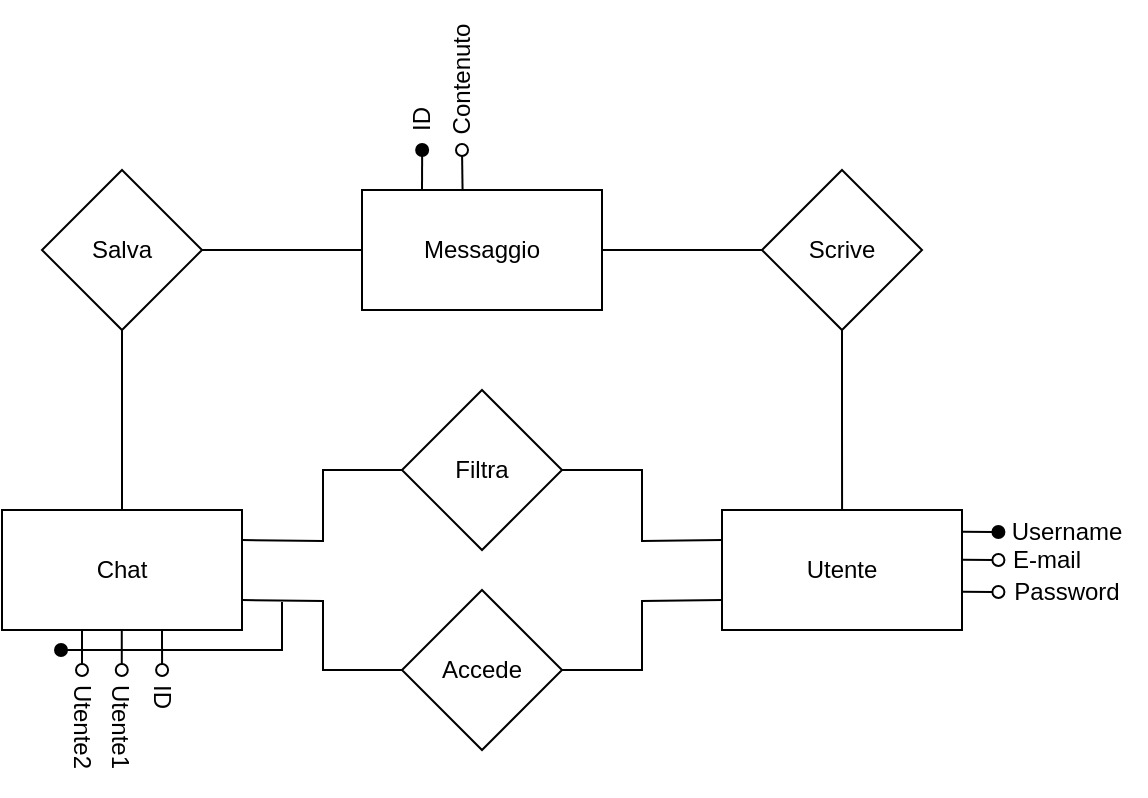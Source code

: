 <mxfile version="24.7.12">
  <diagram name="Pagina-1" id="URWoCnGh0hFeYDlUk39P">
    <mxGraphModel dx="1646" dy="1595" grid="1" gridSize="10" guides="1" tooltips="1" connect="1" arrows="1" fold="1" page="1" pageScale="1" pageWidth="827" pageHeight="1169" math="0" shadow="0">
      <root>
        <mxCell id="0" />
        <mxCell id="1" parent="0" />
        <mxCell id="QlIv8h_DcC1nqFkbuYg5-1" value="Utente" style="rounded=0;whiteSpace=wrap;html=1;" vertex="1" parent="1">
          <mxGeometry x="200" y="240" width="120" height="60" as="geometry" />
        </mxCell>
        <mxCell id="QlIv8h_DcC1nqFkbuYg5-10" value="Chat" style="rounded=0;whiteSpace=wrap;html=1;" vertex="1" parent="1">
          <mxGeometry x="-160" y="240" width="120" height="60" as="geometry" />
        </mxCell>
        <mxCell id="QlIv8h_DcC1nqFkbuYg5-37" style="edgeStyle=orthogonalEdgeStyle;rounded=0;orthogonalLoop=1;jettySize=auto;html=1;exitX=0;exitY=0.5;exitDx=0;exitDy=0;entryX=1;entryY=0.5;entryDx=0;entryDy=0;endArrow=none;endFill=0;" edge="1" parent="1" source="QlIv8h_DcC1nqFkbuYg5-16" target="QlIv8h_DcC1nqFkbuYg5-36">
          <mxGeometry relative="1" as="geometry" />
        </mxCell>
        <mxCell id="QlIv8h_DcC1nqFkbuYg5-16" value="Scrive" style="rhombus;whiteSpace=wrap;html=1;" vertex="1" parent="1">
          <mxGeometry x="220" y="70" width="80" height="80" as="geometry" />
        </mxCell>
        <mxCell id="QlIv8h_DcC1nqFkbuYg5-21" style="edgeStyle=orthogonalEdgeStyle;rounded=0;orthogonalLoop=1;jettySize=auto;html=1;exitX=0.5;exitY=1;exitDx=0;exitDy=0;entryX=0.667;entryY=0;entryDx=0;entryDy=0;entryPerimeter=0;endArrow=none;endFill=0;" edge="1" parent="1" source="QlIv8h_DcC1nqFkbuYg5-16">
          <mxGeometry relative="1" as="geometry">
            <mxPoint x="260.04" y="240" as="targetPoint" />
          </mxGeometry>
        </mxCell>
        <mxCell id="QlIv8h_DcC1nqFkbuYg5-23" style="edgeStyle=orthogonalEdgeStyle;rounded=0;orthogonalLoop=1;jettySize=auto;html=1;exitX=1;exitY=0.75;exitDx=0;exitDy=0;entryX=0;entryY=0.5;entryDx=0;entryDy=0;endArrow=none;endFill=0;" edge="1" parent="1" target="QlIv8h_DcC1nqFkbuYg5-28">
          <mxGeometry relative="1" as="geometry">
            <mxPoint x="-100.034" y="320" as="targetPoint" />
            <mxPoint x="-40" y="285" as="sourcePoint" />
          </mxGeometry>
        </mxCell>
        <mxCell id="QlIv8h_DcC1nqFkbuYg5-24" style="edgeStyle=orthogonalEdgeStyle;rounded=0;orthogonalLoop=1;jettySize=auto;html=1;exitX=1;exitY=0.25;exitDx=0;exitDy=0;entryX=0;entryY=0.5;entryDx=0;entryDy=0;endArrow=none;endFill=0;" edge="1" parent="1" target="QlIv8h_DcC1nqFkbuYg5-26">
          <mxGeometry relative="1" as="geometry">
            <mxPoint x="-100.034" y="220" as="targetPoint" />
            <mxPoint x="-40" y="255" as="sourcePoint" />
          </mxGeometry>
        </mxCell>
        <mxCell id="QlIv8h_DcC1nqFkbuYg5-25" style="edgeStyle=orthogonalEdgeStyle;rounded=0;orthogonalLoop=1;jettySize=auto;html=1;exitX=1;exitY=0.5;exitDx=0;exitDy=0;entryX=0;entryY=0.25;entryDx=0;entryDy=0;endArrow=none;endFill=0;" edge="1" parent="1" source="QlIv8h_DcC1nqFkbuYg5-26">
          <mxGeometry relative="1" as="geometry">
            <mxPoint x="200" y="255" as="targetPoint" />
          </mxGeometry>
        </mxCell>
        <mxCell id="QlIv8h_DcC1nqFkbuYg5-26" value="Filtra" style="rhombus;whiteSpace=wrap;html=1;" vertex="1" parent="1">
          <mxGeometry x="40" y="180" width="80" height="80" as="geometry" />
        </mxCell>
        <mxCell id="QlIv8h_DcC1nqFkbuYg5-27" style="edgeStyle=orthogonalEdgeStyle;rounded=0;orthogonalLoop=1;jettySize=auto;html=1;exitX=1;exitY=0.5;exitDx=0;exitDy=0;entryX=0;entryY=0.75;entryDx=0;entryDy=0;endArrow=none;endFill=0;" edge="1" parent="1" source="QlIv8h_DcC1nqFkbuYg5-28">
          <mxGeometry relative="1" as="geometry">
            <mxPoint x="200" y="285" as="targetPoint" />
          </mxGeometry>
        </mxCell>
        <mxCell id="QlIv8h_DcC1nqFkbuYg5-28" value="Accede" style="rhombus;whiteSpace=wrap;html=1;" vertex="1" parent="1">
          <mxGeometry x="40" y="280" width="80" height="80" as="geometry" />
        </mxCell>
        <mxCell id="QlIv8h_DcC1nqFkbuYg5-29" value="" style="endArrow=oval;html=1;rounded=0;endFill=1;exitX=1.015;exitY=0.181;exitDx=0;exitDy=0;exitPerimeter=0;" edge="1" parent="1">
          <mxGeometry width="50" height="50" relative="1" as="geometry">
            <mxPoint x="320.0" y="250.86" as="sourcePoint" />
            <mxPoint x="338.2" y="251" as="targetPoint" />
          </mxGeometry>
        </mxCell>
        <mxCell id="QlIv8h_DcC1nqFkbuYg5-30" value="Username" style="text;html=1;align=center;verticalAlign=middle;resizable=0;points=[];autosize=1;strokeColor=none;fillColor=none;" vertex="1" parent="1">
          <mxGeometry x="332" y="236" width="80" height="30" as="geometry" />
        </mxCell>
        <mxCell id="QlIv8h_DcC1nqFkbuYg5-31" value="" style="endArrow=oval;html=1;rounded=0;endFill=0;exitX=1.015;exitY=0.181;exitDx=0;exitDy=0;exitPerimeter=0;" edge="1" parent="1">
          <mxGeometry width="50" height="50" relative="1" as="geometry">
            <mxPoint x="320.0" y="264.86" as="sourcePoint" />
            <mxPoint x="338.2" y="265" as="targetPoint" />
          </mxGeometry>
        </mxCell>
        <mxCell id="QlIv8h_DcC1nqFkbuYg5-32" value="E-mail" style="text;html=1;align=center;verticalAlign=middle;resizable=0;points=[];autosize=1;strokeColor=none;fillColor=none;" vertex="1" parent="1">
          <mxGeometry x="332" y="250" width="60" height="30" as="geometry" />
        </mxCell>
        <mxCell id="QlIv8h_DcC1nqFkbuYg5-33" value="" style="endArrow=oval;html=1;rounded=0;endFill=0;exitX=1.015;exitY=0.181;exitDx=0;exitDy=0;exitPerimeter=0;" edge="1" parent="1">
          <mxGeometry width="50" height="50" relative="1" as="geometry">
            <mxPoint x="320.0" y="280.86" as="sourcePoint" />
            <mxPoint x="338.2" y="281" as="targetPoint" />
          </mxGeometry>
        </mxCell>
        <mxCell id="QlIv8h_DcC1nqFkbuYg5-34" value="Password" style="text;html=1;align=center;verticalAlign=middle;resizable=0;points=[];autosize=1;strokeColor=none;fillColor=none;" vertex="1" parent="1">
          <mxGeometry x="332" y="266" width="80" height="30" as="geometry" />
        </mxCell>
        <mxCell id="QlIv8h_DcC1nqFkbuYg5-36" value="Messaggio" style="rounded=0;whiteSpace=wrap;html=1;" vertex="1" parent="1">
          <mxGeometry x="20" y="80" width="120" height="60" as="geometry" />
        </mxCell>
        <mxCell id="QlIv8h_DcC1nqFkbuYg5-39" style="edgeStyle=orthogonalEdgeStyle;rounded=0;orthogonalLoop=1;jettySize=auto;html=1;exitX=1;exitY=0.5;exitDx=0;exitDy=0;entryX=0;entryY=0.5;entryDx=0;entryDy=0;endArrow=none;endFill=0;" edge="1" parent="1" source="QlIv8h_DcC1nqFkbuYg5-38" target="QlIv8h_DcC1nqFkbuYg5-36">
          <mxGeometry relative="1" as="geometry" />
        </mxCell>
        <mxCell id="QlIv8h_DcC1nqFkbuYg5-40" style="edgeStyle=orthogonalEdgeStyle;rounded=0;orthogonalLoop=1;jettySize=auto;html=1;exitX=0.5;exitY=1;exitDx=0;exitDy=0;entryX=0.5;entryY=0;entryDx=0;entryDy=0;endArrow=none;endFill=0;" edge="1" parent="1" source="QlIv8h_DcC1nqFkbuYg5-38" target="QlIv8h_DcC1nqFkbuYg5-10">
          <mxGeometry relative="1" as="geometry" />
        </mxCell>
        <mxCell id="QlIv8h_DcC1nqFkbuYg5-38" value="Salva" style="rhombus;whiteSpace=wrap;html=1;" vertex="1" parent="1">
          <mxGeometry x="-140" y="70" width="80" height="80" as="geometry" />
        </mxCell>
        <mxCell id="QlIv8h_DcC1nqFkbuYg5-48" value="" style="endArrow=oval;html=1;rounded=0;endFill=0;exitX=0.583;exitY=1;exitDx=0;exitDy=0;exitPerimeter=0;" edge="1" parent="1">
          <mxGeometry width="50" height="50" relative="1" as="geometry">
            <mxPoint x="-80.0" y="300" as="sourcePoint" />
            <mxPoint x="-79.96" y="320" as="targetPoint" />
          </mxGeometry>
        </mxCell>
        <mxCell id="QlIv8h_DcC1nqFkbuYg5-50" value="" style="endArrow=oval;html=1;rounded=0;endFill=0;exitX=0.75;exitY=1;exitDx=0;exitDy=0;" edge="1" parent="1">
          <mxGeometry width="50" height="50" relative="1" as="geometry">
            <mxPoint x="-100.11" y="300" as="sourcePoint" />
            <mxPoint x="-100.11" y="320" as="targetPoint" />
          </mxGeometry>
        </mxCell>
        <mxCell id="QlIv8h_DcC1nqFkbuYg5-54" value="ID" style="text;html=1;align=center;verticalAlign=middle;resizable=0;points=[];autosize=1;strokeColor=none;fillColor=none;rotation=90;" vertex="1" parent="1">
          <mxGeometry x="-100" y="318" width="40" height="30" as="geometry" />
        </mxCell>
        <mxCell id="QlIv8h_DcC1nqFkbuYg5-55" value="" style="endArrow=oval;html=1;rounded=0;endFill=1;entryX=0.501;entryY=0.98;entryDx=0;entryDy=0;entryPerimeter=0;" edge="1" parent="1">
          <mxGeometry width="50" height="50" relative="1" as="geometry">
            <mxPoint x="50" y="80" as="sourcePoint" />
            <mxPoint x="50.08" y="60.0" as="targetPoint" />
          </mxGeometry>
        </mxCell>
        <mxCell id="QlIv8h_DcC1nqFkbuYg5-56" value="ID" style="text;html=1;align=center;verticalAlign=middle;resizable=0;points=[];autosize=1;strokeColor=none;fillColor=none;rotation=-90;" vertex="1" parent="1">
          <mxGeometry x="30" y="30" width="40" height="30" as="geometry" />
        </mxCell>
        <mxCell id="QlIv8h_DcC1nqFkbuYg5-57" value="" style="endArrow=oval;html=1;rounded=0;endFill=0;exitX=0.419;exitY=-0.005;exitDx=0;exitDy=0;exitPerimeter=0;" edge="1" parent="1" source="QlIv8h_DcC1nqFkbuYg5-36">
          <mxGeometry width="50" height="50" relative="1" as="geometry">
            <mxPoint x="79.54" y="70.0" as="sourcePoint" />
            <mxPoint x="70" y="60" as="targetPoint" />
          </mxGeometry>
        </mxCell>
        <mxCell id="QlIv8h_DcC1nqFkbuYg5-58" value="Contenuto" style="text;html=1;align=center;verticalAlign=middle;resizable=0;points=[];autosize=1;strokeColor=none;fillColor=none;rotation=-90;" vertex="1" parent="1">
          <mxGeometry x="30" y="10" width="80" height="30" as="geometry" />
        </mxCell>
        <mxCell id="QlIv8h_DcC1nqFkbuYg5-59" value="" style="endArrow=oval;html=1;rounded=0;endFill=0;exitX=0.75;exitY=1;exitDx=0;exitDy=0;" edge="1" parent="1">
          <mxGeometry width="50" height="50" relative="1" as="geometry">
            <mxPoint x="-120" y="300" as="sourcePoint" />
            <mxPoint x="-120" y="320" as="targetPoint" />
          </mxGeometry>
        </mxCell>
        <mxCell id="QlIv8h_DcC1nqFkbuYg5-60" value="Utente1" style="text;html=1;align=center;verticalAlign=middle;resizable=0;points=[];autosize=1;strokeColor=none;fillColor=none;rotation=90;" vertex="1" parent="1">
          <mxGeometry x="-136" y="333" width="70" height="30" as="geometry" />
        </mxCell>
        <mxCell id="QlIv8h_DcC1nqFkbuYg5-61" value="Utente2" style="text;html=1;align=center;verticalAlign=middle;resizable=0;points=[];autosize=1;strokeColor=none;fillColor=none;rotation=90;" vertex="1" parent="1">
          <mxGeometry x="-155" y="333" width="70" height="30" as="geometry" />
        </mxCell>
        <mxCell id="QlIv8h_DcC1nqFkbuYg5-62" value="" style="endArrow=oval;html=1;rounded=0;endFill=1;" edge="1" parent="1">
          <mxGeometry width="50" height="50" relative="1" as="geometry">
            <mxPoint x="-20" y="286" as="sourcePoint" />
            <mxPoint x="-130.484" y="310" as="targetPoint" />
            <Array as="points">
              <mxPoint x="-20" y="310" />
            </Array>
          </mxGeometry>
        </mxCell>
      </root>
    </mxGraphModel>
  </diagram>
</mxfile>
